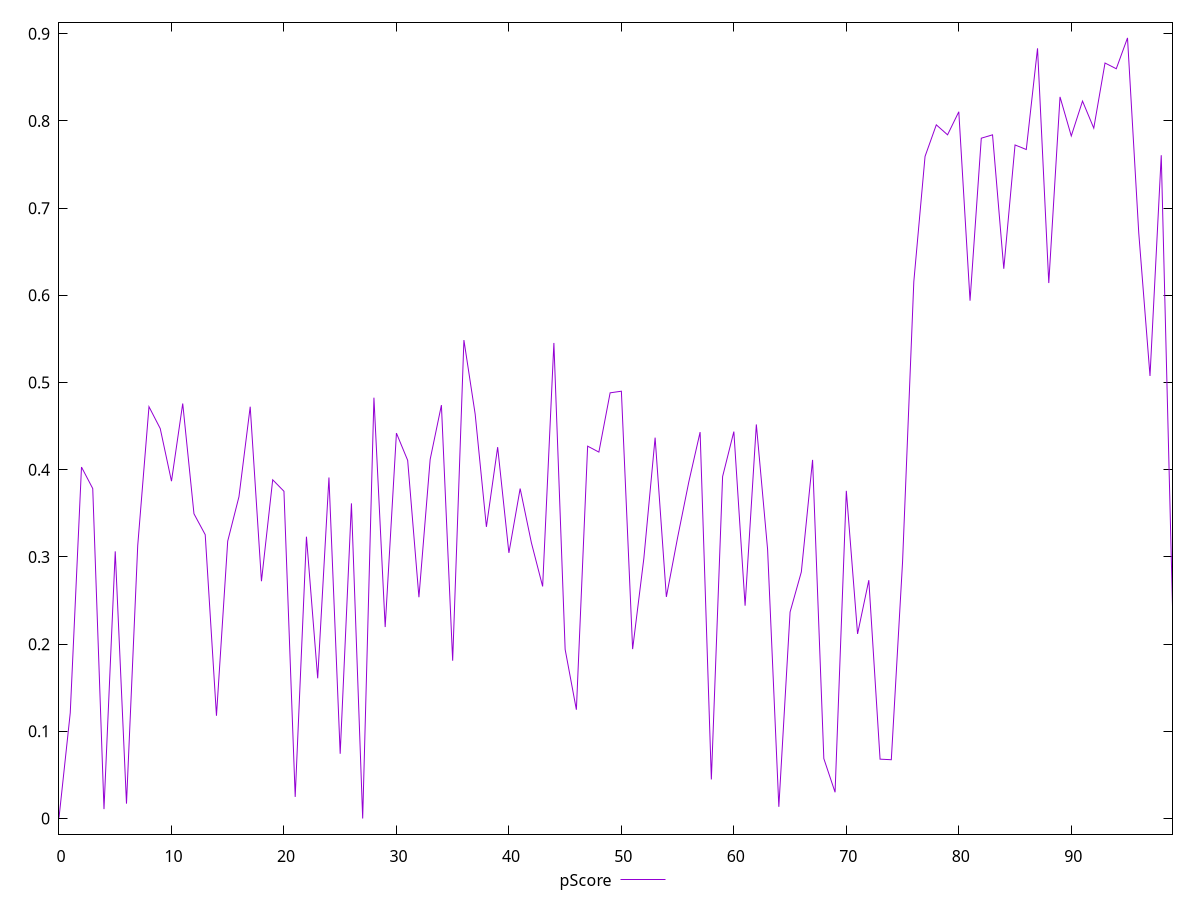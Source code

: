 reset

$pScore <<EOF
0 0.0008569092593240235
1 0.12108556926865838
2 0.403026023562769
3 0.37841787001689436
4 0.010777536726675307
5 0.3063997272134851
6 0.017097501653769387
7 0.3131179839683701
8 0.47227924225455814
9 0.4472377874983141
10 0.38685137063902264
11 0.4759235626886173
12 0.34947535580932365
13 0.32550911531208576
14 0.11786246441583736
15 0.31811981534880435
16 0.3690918199889379
17 0.47227924225455814
18 0.27213536294056684
19 0.3884476506772532
20 0.3752901332690413
21 0.024786415700811193
22 0.3231854297364635
23 0.16077901274760176
24 0.39111861236993384
25 0.07426118453369146
26 0.36145134043013644
27 0.000013375143723293181
28 0.48264693348979393
29 0.21958145502349152
30 0.44198140828028476
31 0.410734235483764
32 0.25377526021999697
33 0.41184365125344374
34 0.47409935878079923
35 0.1809591555599228
36 0.5486798785132789
37 0.46384001149126985
38 0.3344598803590497
39 0.4258835981108009
40 0.3046280863145184
41 0.37841787001689436
42 0.3162935977581258
43 0.26615657312133906
44 0.545413024584807
45 0.19398163413892666
46 0.12478788139251346
47 0.4270204722284029
48 0.4202295024661131
49 0.48818777266161034
50 0.490042580860649
51 0.194280495268343
52 0.29849304582884384
53 0.4367646962570204
54 0.25415455614333626
55 0.32225965650377764
56 0.3863203279982713
57 0.4431460785557831
58 0.04482697366321903
59 0.3921906653837375
60 0.4437291469408107
61 0.24408381112781563
62 0.45194309416282563
63 0.30862604432166313
64 0.013436925377411701
65 0.23684939248589565
66 0.2827672543085998
67 0.41128868660617923
68 0.06875067820015146
69 0.030116830134519545
70 0.3758101009352113
71 0.21169710294249705
72 0.27334466948901265
73 0.06809099859126738
74 0.06743759969033525
75 0.2941732168597018
76 0.615479046368379
77 0.7593332663226418
78 0.7955200927037503
79 0.7840549849552567
80 0.8105193419095181
81 0.5938434653326802
82 0.7801958460838704
83 0.7840549849552567
84 0.6304513995384784
85 0.7724254930449785
86 0.7672088531034376
87 0.8832438082232886
88 0.6141214060296989
89 0.8275493085718524
90 0.7827706010388298
91 0.8227388658240004
92 0.7917177902532592
93 0.8663971173538922
94 0.859828682314513
95 0.8951995264053616
96 0.6714945396325469
97 0.5075383531570807
98 0.7606498975370612
99 0.24335180019519664
EOF

set key outside below
set xrange [0:99]
set yrange [-0.017890347881509474:0.9131032494305944]
set trange [-0.017890347881509474:0.9131032494305944]
set terminal svg size 640, 500 enhanced background rgb 'white'
set output "reprap/estimated-input-latency/samples/pages/pScore/values.svg"

plot $pScore title "pScore" with line

reset
